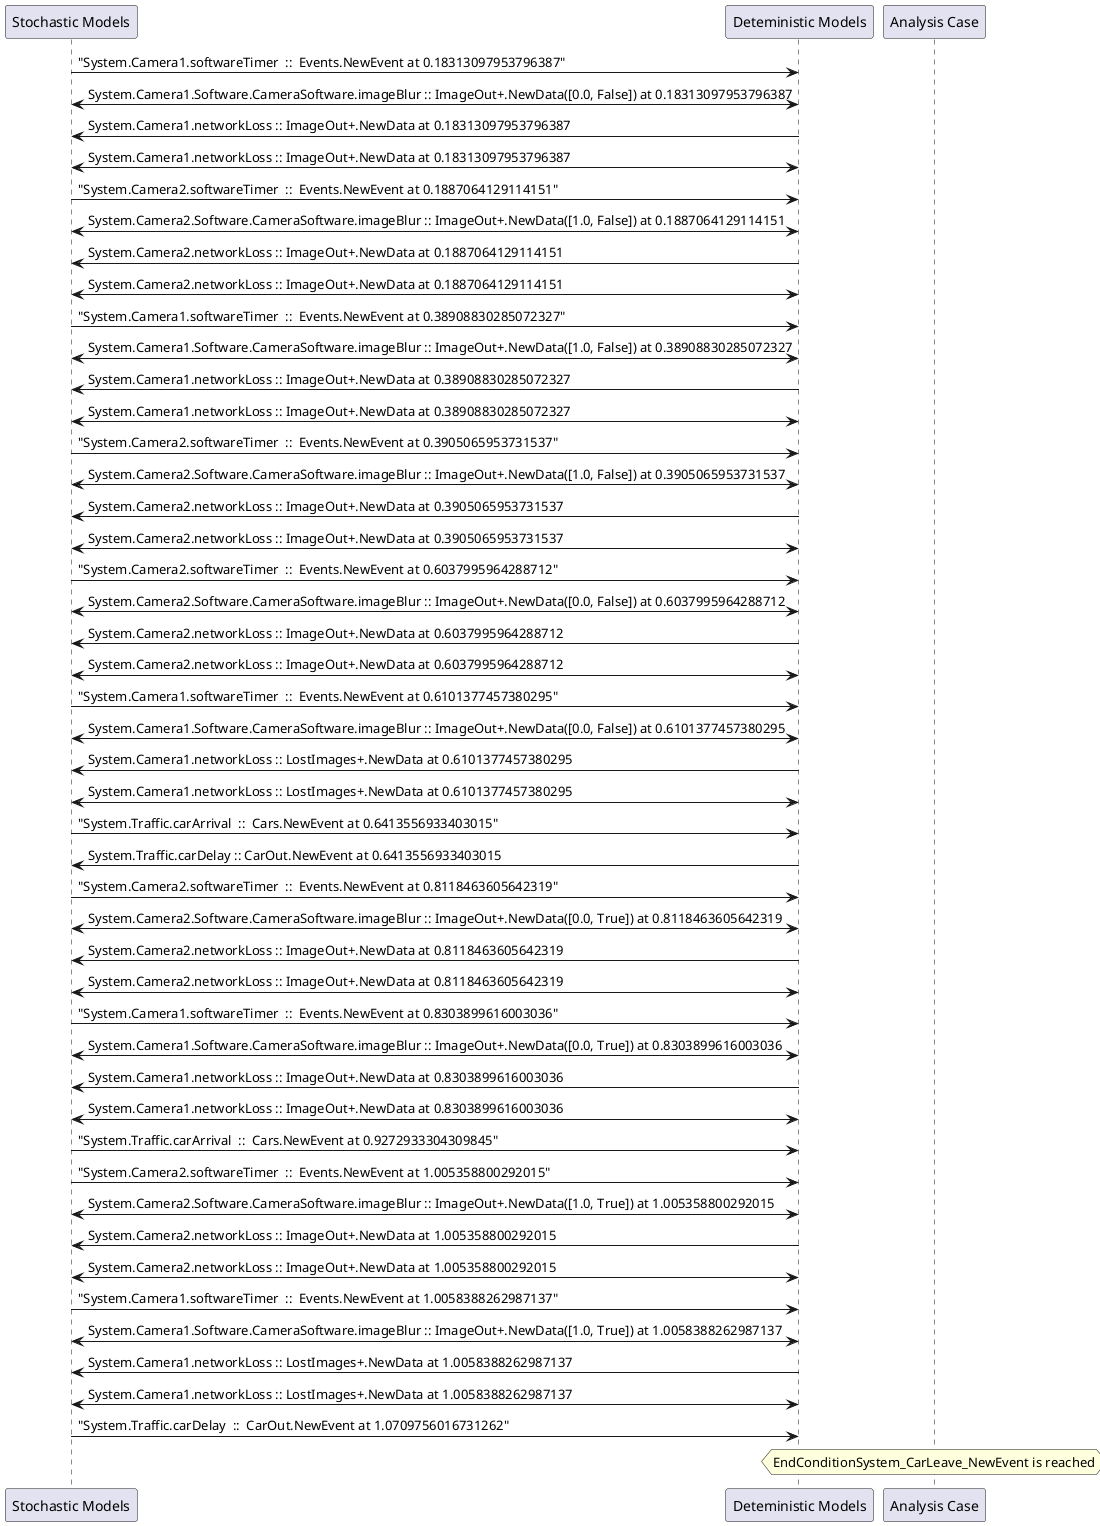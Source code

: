 
	@startuml
	participant "Stochastic Models" as stochmodel
	participant "Deteministic Models" as detmodel
	participant "Analysis Case" as analysis
	{1634_stop} stochmodel -> detmodel : "System.Camera1.softwareTimer  ::  Events.NewEvent at 0.18313097953796387"
detmodel <-> stochmodel : System.Camera1.Software.CameraSoftware.imageBlur :: ImageOut+.NewData([0.0, False]) at 0.18313097953796387
detmodel -> stochmodel : System.Camera1.networkLoss :: ImageOut+.NewData at 0.18313097953796387
detmodel <-> stochmodel : System.Camera1.networkLoss :: ImageOut+.NewData at 0.18313097953796387
{1649_stop} stochmodel -> detmodel : "System.Camera2.softwareTimer  ::  Events.NewEvent at 0.1887064129114151"
detmodel <-> stochmodel : System.Camera2.Software.CameraSoftware.imageBlur :: ImageOut+.NewData([1.0, False]) at 0.1887064129114151
detmodel -> stochmodel : System.Camera2.networkLoss :: ImageOut+.NewData at 0.1887064129114151
detmodel <-> stochmodel : System.Camera2.networkLoss :: ImageOut+.NewData at 0.1887064129114151
{1635_stop} stochmodel -> detmodel : "System.Camera1.softwareTimer  ::  Events.NewEvent at 0.38908830285072327"
detmodel <-> stochmodel : System.Camera1.Software.CameraSoftware.imageBlur :: ImageOut+.NewData([1.0, False]) at 0.38908830285072327
detmodel -> stochmodel : System.Camera1.networkLoss :: ImageOut+.NewData at 0.38908830285072327
detmodel <-> stochmodel : System.Camera1.networkLoss :: ImageOut+.NewData at 0.38908830285072327
{1650_stop} stochmodel -> detmodel : "System.Camera2.softwareTimer  ::  Events.NewEvent at 0.3905065953731537"
detmodel <-> stochmodel : System.Camera2.Software.CameraSoftware.imageBlur :: ImageOut+.NewData([1.0, False]) at 0.3905065953731537
detmodel -> stochmodel : System.Camera2.networkLoss :: ImageOut+.NewData at 0.3905065953731537
detmodel <-> stochmodel : System.Camera2.networkLoss :: ImageOut+.NewData at 0.3905065953731537
{1651_stop} stochmodel -> detmodel : "System.Camera2.softwareTimer  ::  Events.NewEvent at 0.6037995964288712"
detmodel <-> stochmodel : System.Camera2.Software.CameraSoftware.imageBlur :: ImageOut+.NewData([0.0, False]) at 0.6037995964288712
detmodel -> stochmodel : System.Camera2.networkLoss :: ImageOut+.NewData at 0.6037995964288712
detmodel <-> stochmodel : System.Camera2.networkLoss :: ImageOut+.NewData at 0.6037995964288712
{1636_stop} stochmodel -> detmodel : "System.Camera1.softwareTimer  ::  Events.NewEvent at 0.6101377457380295"
detmodel <-> stochmodel : System.Camera1.Software.CameraSoftware.imageBlur :: ImageOut+.NewData([0.0, False]) at 0.6101377457380295
detmodel -> stochmodel : System.Camera1.networkLoss :: LostImages+.NewData at 0.6101377457380295
detmodel <-> stochmodel : System.Camera1.networkLoss :: LostImages+.NewData at 0.6101377457380295
{1664_stop} stochmodel -> detmodel : "System.Traffic.carArrival  ::  Cars.NewEvent at 0.6413556933403015"
{1672_start} detmodel -> stochmodel : System.Traffic.carDelay :: CarOut.NewEvent at 0.6413556933403015
{1652_stop} stochmodel -> detmodel : "System.Camera2.softwareTimer  ::  Events.NewEvent at 0.8118463605642319"
detmodel <-> stochmodel : System.Camera2.Software.CameraSoftware.imageBlur :: ImageOut+.NewData([0.0, True]) at 0.8118463605642319
detmodel -> stochmodel : System.Camera2.networkLoss :: ImageOut+.NewData at 0.8118463605642319
detmodel <-> stochmodel : System.Camera2.networkLoss :: ImageOut+.NewData at 0.8118463605642319
{1637_stop} stochmodel -> detmodel : "System.Camera1.softwareTimer  ::  Events.NewEvent at 0.8303899616003036"
detmodel <-> stochmodel : System.Camera1.Software.CameraSoftware.imageBlur :: ImageOut+.NewData([0.0, True]) at 0.8303899616003036
detmodel -> stochmodel : System.Camera1.networkLoss :: ImageOut+.NewData at 0.8303899616003036
detmodel <-> stochmodel : System.Camera1.networkLoss :: ImageOut+.NewData at 0.8303899616003036
{1665_stop} stochmodel -> detmodel : "System.Traffic.carArrival  ::  Cars.NewEvent at 0.9272933304309845"
{1653_stop} stochmodel -> detmodel : "System.Camera2.softwareTimer  ::  Events.NewEvent at 1.005358800292015"
detmodel <-> stochmodel : System.Camera2.Software.CameraSoftware.imageBlur :: ImageOut+.NewData([1.0, True]) at 1.005358800292015
detmodel -> stochmodel : System.Camera2.networkLoss :: ImageOut+.NewData at 1.005358800292015
detmodel <-> stochmodel : System.Camera2.networkLoss :: ImageOut+.NewData at 1.005358800292015
{1638_stop} stochmodel -> detmodel : "System.Camera1.softwareTimer  ::  Events.NewEvent at 1.0058388262987137"
detmodel <-> stochmodel : System.Camera1.Software.CameraSoftware.imageBlur :: ImageOut+.NewData([1.0, True]) at 1.0058388262987137
detmodel -> stochmodel : System.Camera1.networkLoss :: LostImages+.NewData at 1.0058388262987137
detmodel <-> stochmodel : System.Camera1.networkLoss :: LostImages+.NewData at 1.0058388262987137
{1672_stop} stochmodel -> detmodel : "System.Traffic.carDelay  ::  CarOut.NewEvent at 1.0709756016731262"
{1672_start} <-> {1672_stop} : delay
hnote over analysis 
EndConditionSystem_CarLeave_NewEvent is reached
endnote
@enduml